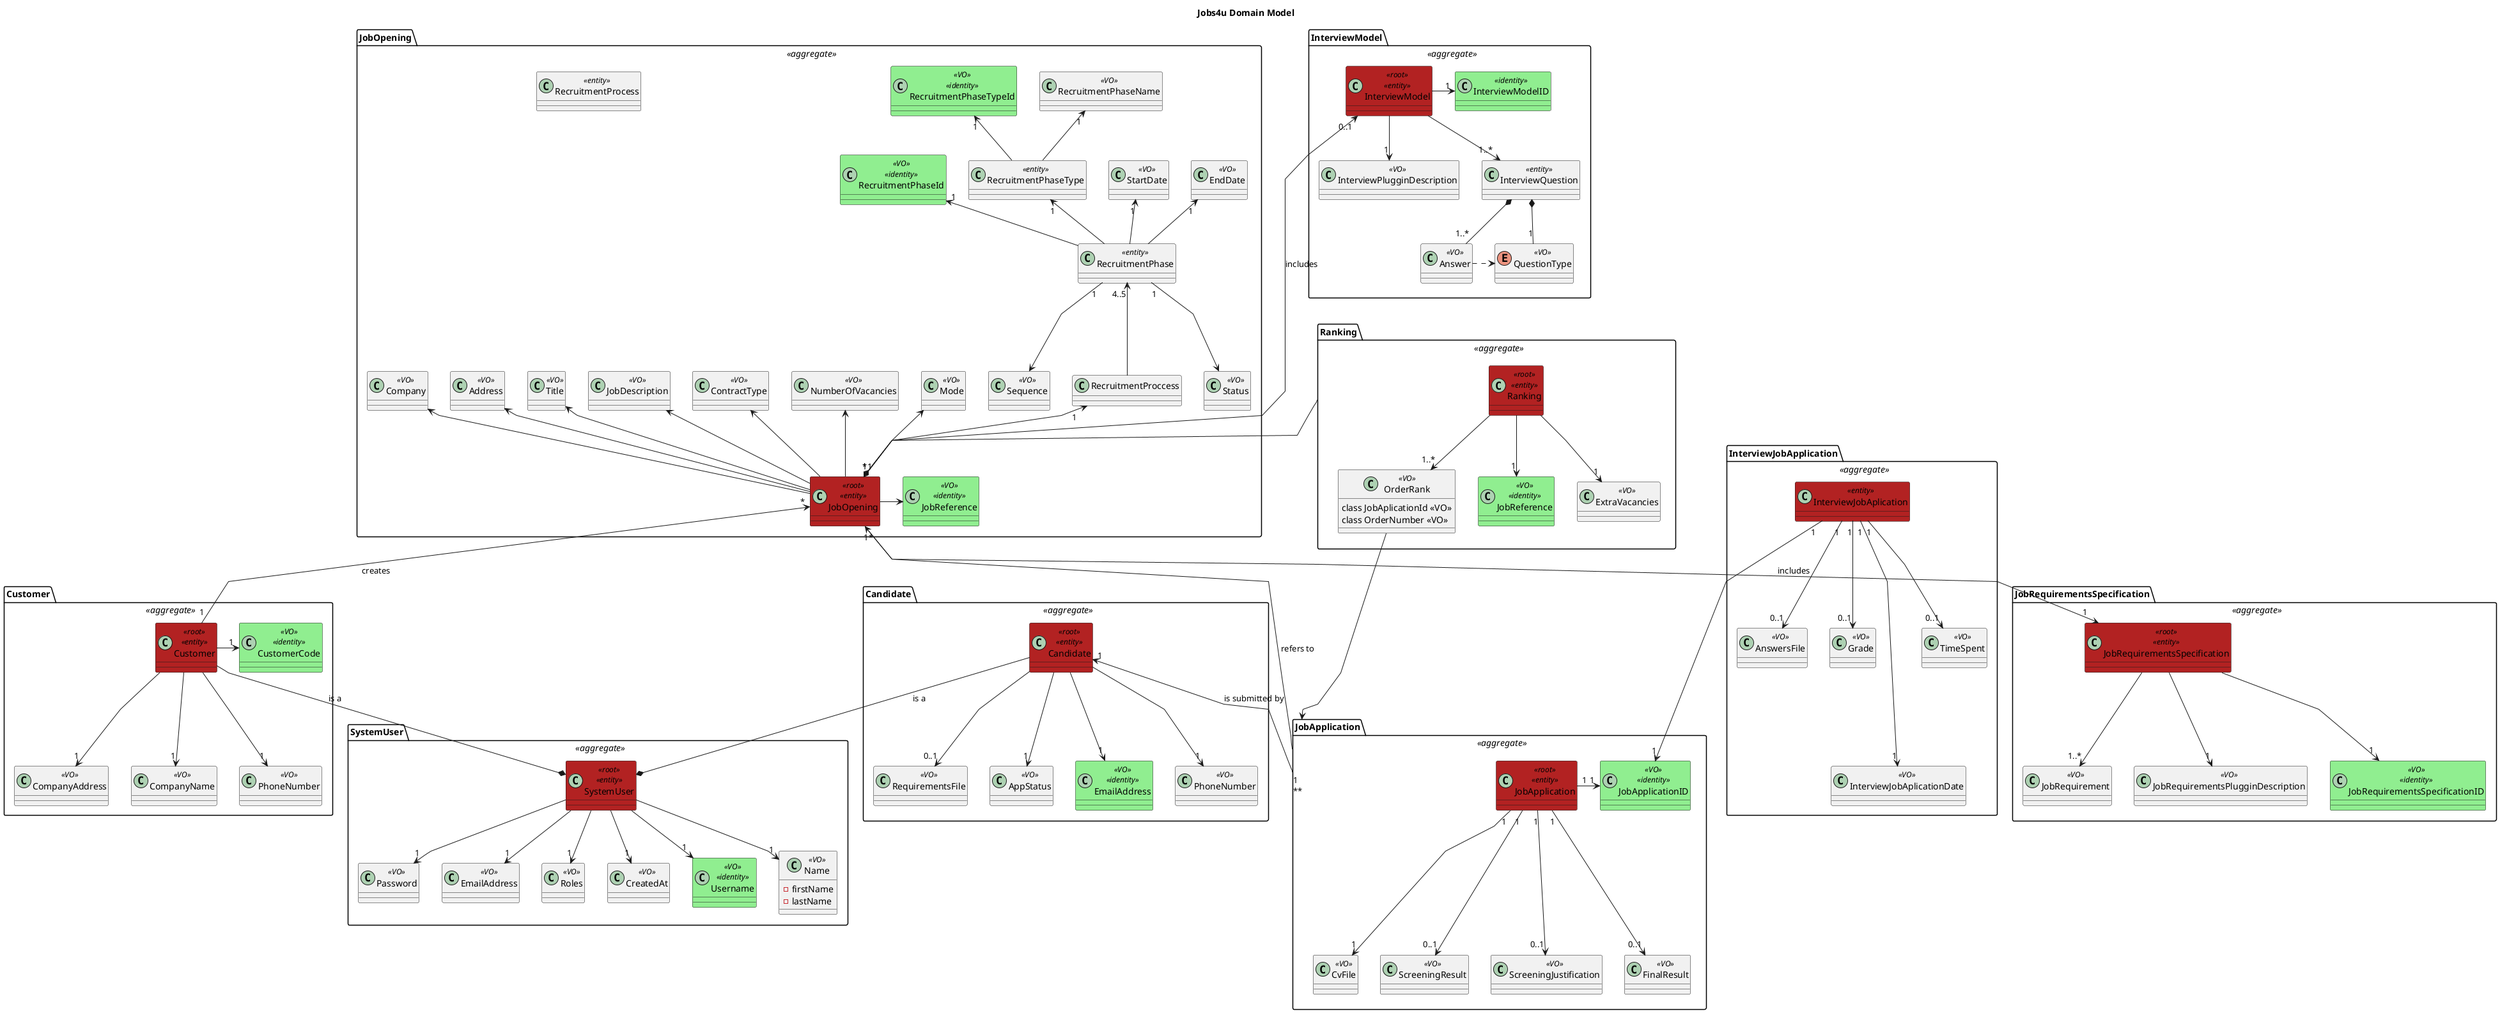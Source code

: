 @startuml
title Jobs4u Domain Model
'https://plantuml.com/class-diagram
'skinparam groupInheritance 3
'skinparam linetype ortho
skinparam linetype polyline
/'abstract class AbstractList
abstract AbstractCollection
interface List
interface Collection

List <|-- AbstractList
Collection <|-- AbstractCollection

Collection <|- List
AbstractCollection <|- AbstractList
AbstractList <|-- ArrayList

class ArrayList {
Object[] elementData
size()
}

enum TimeUnit {
DAYS
HOURS
MINUTES
}'/


package JobOpening <<aggregate>> as agrJO {
    class JobOpening <<root>><<entity>> #back:firebrick
    class JobReference <<VO>> <<identity>> #back:lightgreen
    class ContractType <<VO>>
    class Mode <<VO>>
    class JobDescription <<VO>>
    class NumberOfVacancies <<VO>>
    class Address <<VO>>
    class Title <<VO>>
    class Company <<VO>>

    JobOpening -> JobReference
    JobOpening -up-> ContractType
    JobOpening -up-> NumberOfVacancies
    JobOpening -up-> Mode
    JobOpening -up-> Company
    JobOpening -up-> Address
    JobOpening -up-> Title
    JobOpening -up-> JobDescription
    class RecruitmentProcess <<entity>>
    JobOpening "1" -up-> "1" RecruitmentProccess

    class RecruitmentPhase <<entity>>
        class RecruitmentPhaseType <<entity>>
        class StartDate <<VO>>
        class EndDate <<VO>>
        class Status <<VO>>
        class Sequence <<VO>>
        class RecruitmentPhaseName <<VO>>
        class RecruitmentPhaseId <<VO>><<identity>> #back:lightgreen
        class RecruitmentPhaseTypeId <<VO>><<identity>> #back:lightgreen

        RecruitmentPhase -up-> "1" StartDate
        RecruitmentPhase -up-> "1"EndDate
        RecruitmentPhase -up-> "1" RecruitmentPhaseId
        RecruitmentPhaseType -up-> "1" RecruitmentPhaseTypeId
        RecruitmentPhaseType -up-> "1" RecruitmentPhaseName
        RecruitmentProccess -up-> "4..5" RecruitmentPhase
        RecruitmentPhase -up-> "1" RecruitmentPhaseType
        Status <-up- "1" RecruitmentPhase
        Sequence <-up- "1" RecruitmentPhase
}





package Ranking <<aggregate>> as Ranking {
    class Ranking <<root>> <<entity>> #back:firebrick
    class JobReference <<VO>> <<identity>> #back:lightgreen
    class ExtraVacancies <<VO>>
    class OrderRank <<VO>> {
        class JobAplicationId <<VO>>
        class OrderNumber <<VO>>
    }


    Ranking --> "1" JobReference
    Ranking --> "1..*" OrderRank
    Ranking --> "1" ExtraVacancies

}
Ranking -down-* "1" JobOpening



OrderRank -down-> "1" JobApplication

package Customer <<aggregate>> as agrCustomer {
    class Customer <<root>> <<entity>> #back:firebrick
    class CustomerCode <<VO>> <<identity>> #back:lightgreen

    class PhoneNumber <<VO>>
    class CompanyAddress <<VO>>
    class CompanyName <<VO>>
    Customer -right> "1" CustomerCode
    Customer --> "1" CompanyName
    Customer --> "1" PhoneNumber

    Customer --> "1" CompanyAddress

}


package SystemUser <<aggregate>> as agrSU {
    class SystemUser <<root>> <<entity>> #back:firebrick
    class Username <<VO>> <<identity>> #back:lightgreen
    class Name <<VO>>{
            -firstName
            -lastName
        }
    class Password <<VO>>
    class EmailAddress <<VO>>
    class Roles <<VO>>
    class CreatedAt <<VO>>

    SystemUser --> "1" Username
    SystemUser --> "1" Name
    SystemUser --> "1" Password
    SystemUser --> "1" EmailAddress
    SystemUser --> "1" Roles
    SystemUser --> "1" CreatedAt
    }

package Candidate <<aggregate>> as agrCandidate {
    class Candidate <<root>> <<entity>> #back:firebrick
    class EmailAddress <<VO>><<identity>> #back:lightgreen
    class PhoneNumber <<VO>>
    class RequirementsFile <<VO>>
    class AppStatus <<VO>>

    Candidate --> "1" EmailAddress
    Candidate --> "1"PhoneNumber

    Candidate --> "0..1" RequirementsFile
    Candidate --> "1" AppStatus
}

Candidate --* SystemUser : is a
Customer --* SystemUser : is a

package JobApplication <<aggregate>> as JobApplication{
    class JobApplicationID <<VO>> <<identity>> #back:lightgreen
    class JobApplication <<root>> <<entity>> #back:firebrick
    class CvFile <<VO>>
    class ScreeningResult <<VO>>
    class ScreeningJustification <<VO>>
    class FinalResult <<VO>>

    JobApplication "1"-> "1"JobApplicationID
    JobApplication "1"---> "1"CvFile
    JobApplication "1"---> "0..1"ScreeningResult
    JobApplication "1"---> "0..1"ScreeningJustification
    JobApplication "1"---> "0..1"FinalResult
}

package InterviewJobApplication <<aggregate>> as InterviewJobApplication{
    class InterviewJobAplication  <<entity>> #back:firebrick
        class InterviewJobAplicationDate <<VO>>

        class TimeSpent <<VO>>
        class AnswersFile <<VO>>
        class Grade <<VO>>
        InterviewJobAplication "1"---> "1" JobApplicationID
        InterviewJobAplication "1"---> "1" InterviewJobAplicationDate

        InterviewJobAplication "1"--> "0..1" TimeSpent
        InterviewJobAplication "1"--> "0..1" AnswersFile
        InterviewJobAplication "1"--> "0..1" Grade

}

package JobRequirementsSpecification <<aggregate>> as agrJRS {
    class JobRequirementsSpecification <<root>> <<entity>> #back:firebrick
    class JobRequirementsSpecificationID <<VO>> <<identity>> #back:lightgreen
    class JobRequirement <<VO>>
    class JobRequirementsPlugginDescription <<VO>>
    'class InterviewModel <<entity>>

    JobRequirementsSpecification --> "1" JobRequirementsSpecificationID
    JobRequirementsSpecification --> "1..*" JobRequirement
JobRequirementsSpecification --> "1" JobRequirementsPlugginDescription
    'TODO verify cardinality
    'JobRequirementsSpecification -> "*" InterviewModel
}

package InterviewModel <<aggregate>> as agrIM{
    class InterviewModel <<root>> <<entity>> #back:firebrick
    class InterviewModelID <<identity>> #back:lightgreen
    class InterviewQuestion <<entity>>
    class InterviewPlugginDescription <<VO>>
    together{
        enum QuestionType <<VO>>
        class Answer <<VO>>
        Answer .> QuestionType
    }
    InterviewModel --> "1"InterviewPlugginDescription
    InterviewModel -> "1" InterviewModelID
    InterviewModel --> "1..*" InterviewQuestion
    InterviewQuestion *-- "1" QuestionType
    InterviewQuestion *-- "1..*" Answer
}

Customer"1" -up-> "*" JobOpening: creates
Candidate"1" <-- "*" JobApplication: is submitted by
JobOpening "*" --> "1" JobRequirementsSpecification : includes
JobOpening "*"-up----> "0..1" InterviewModel : includes
'Interview ..> InterviewModel : <<uses>>
JobApplication "*" -up--> "1" JobOpening : refers to

@enduml